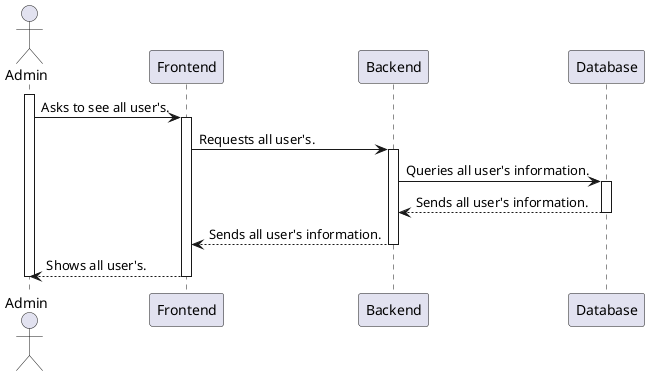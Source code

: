 @startuml

actor Admin
participant Frontend
participant Backend
participant Database

activate Admin
Admin -> Frontend: Asks to see all user's.
activate Frontend
Frontend -> Backend: Requests all user's.
activate Backend
Backend -> Database: Queries all user's information.
activate Database
Database --> Backend: Sends all user's information.
deactivate Database
Backend --> Frontend: Sends all user's information.
deactivate Backend
Frontend --> Admin: Shows all user's.
deactivate Frontend
deactivate Admin

@enduml